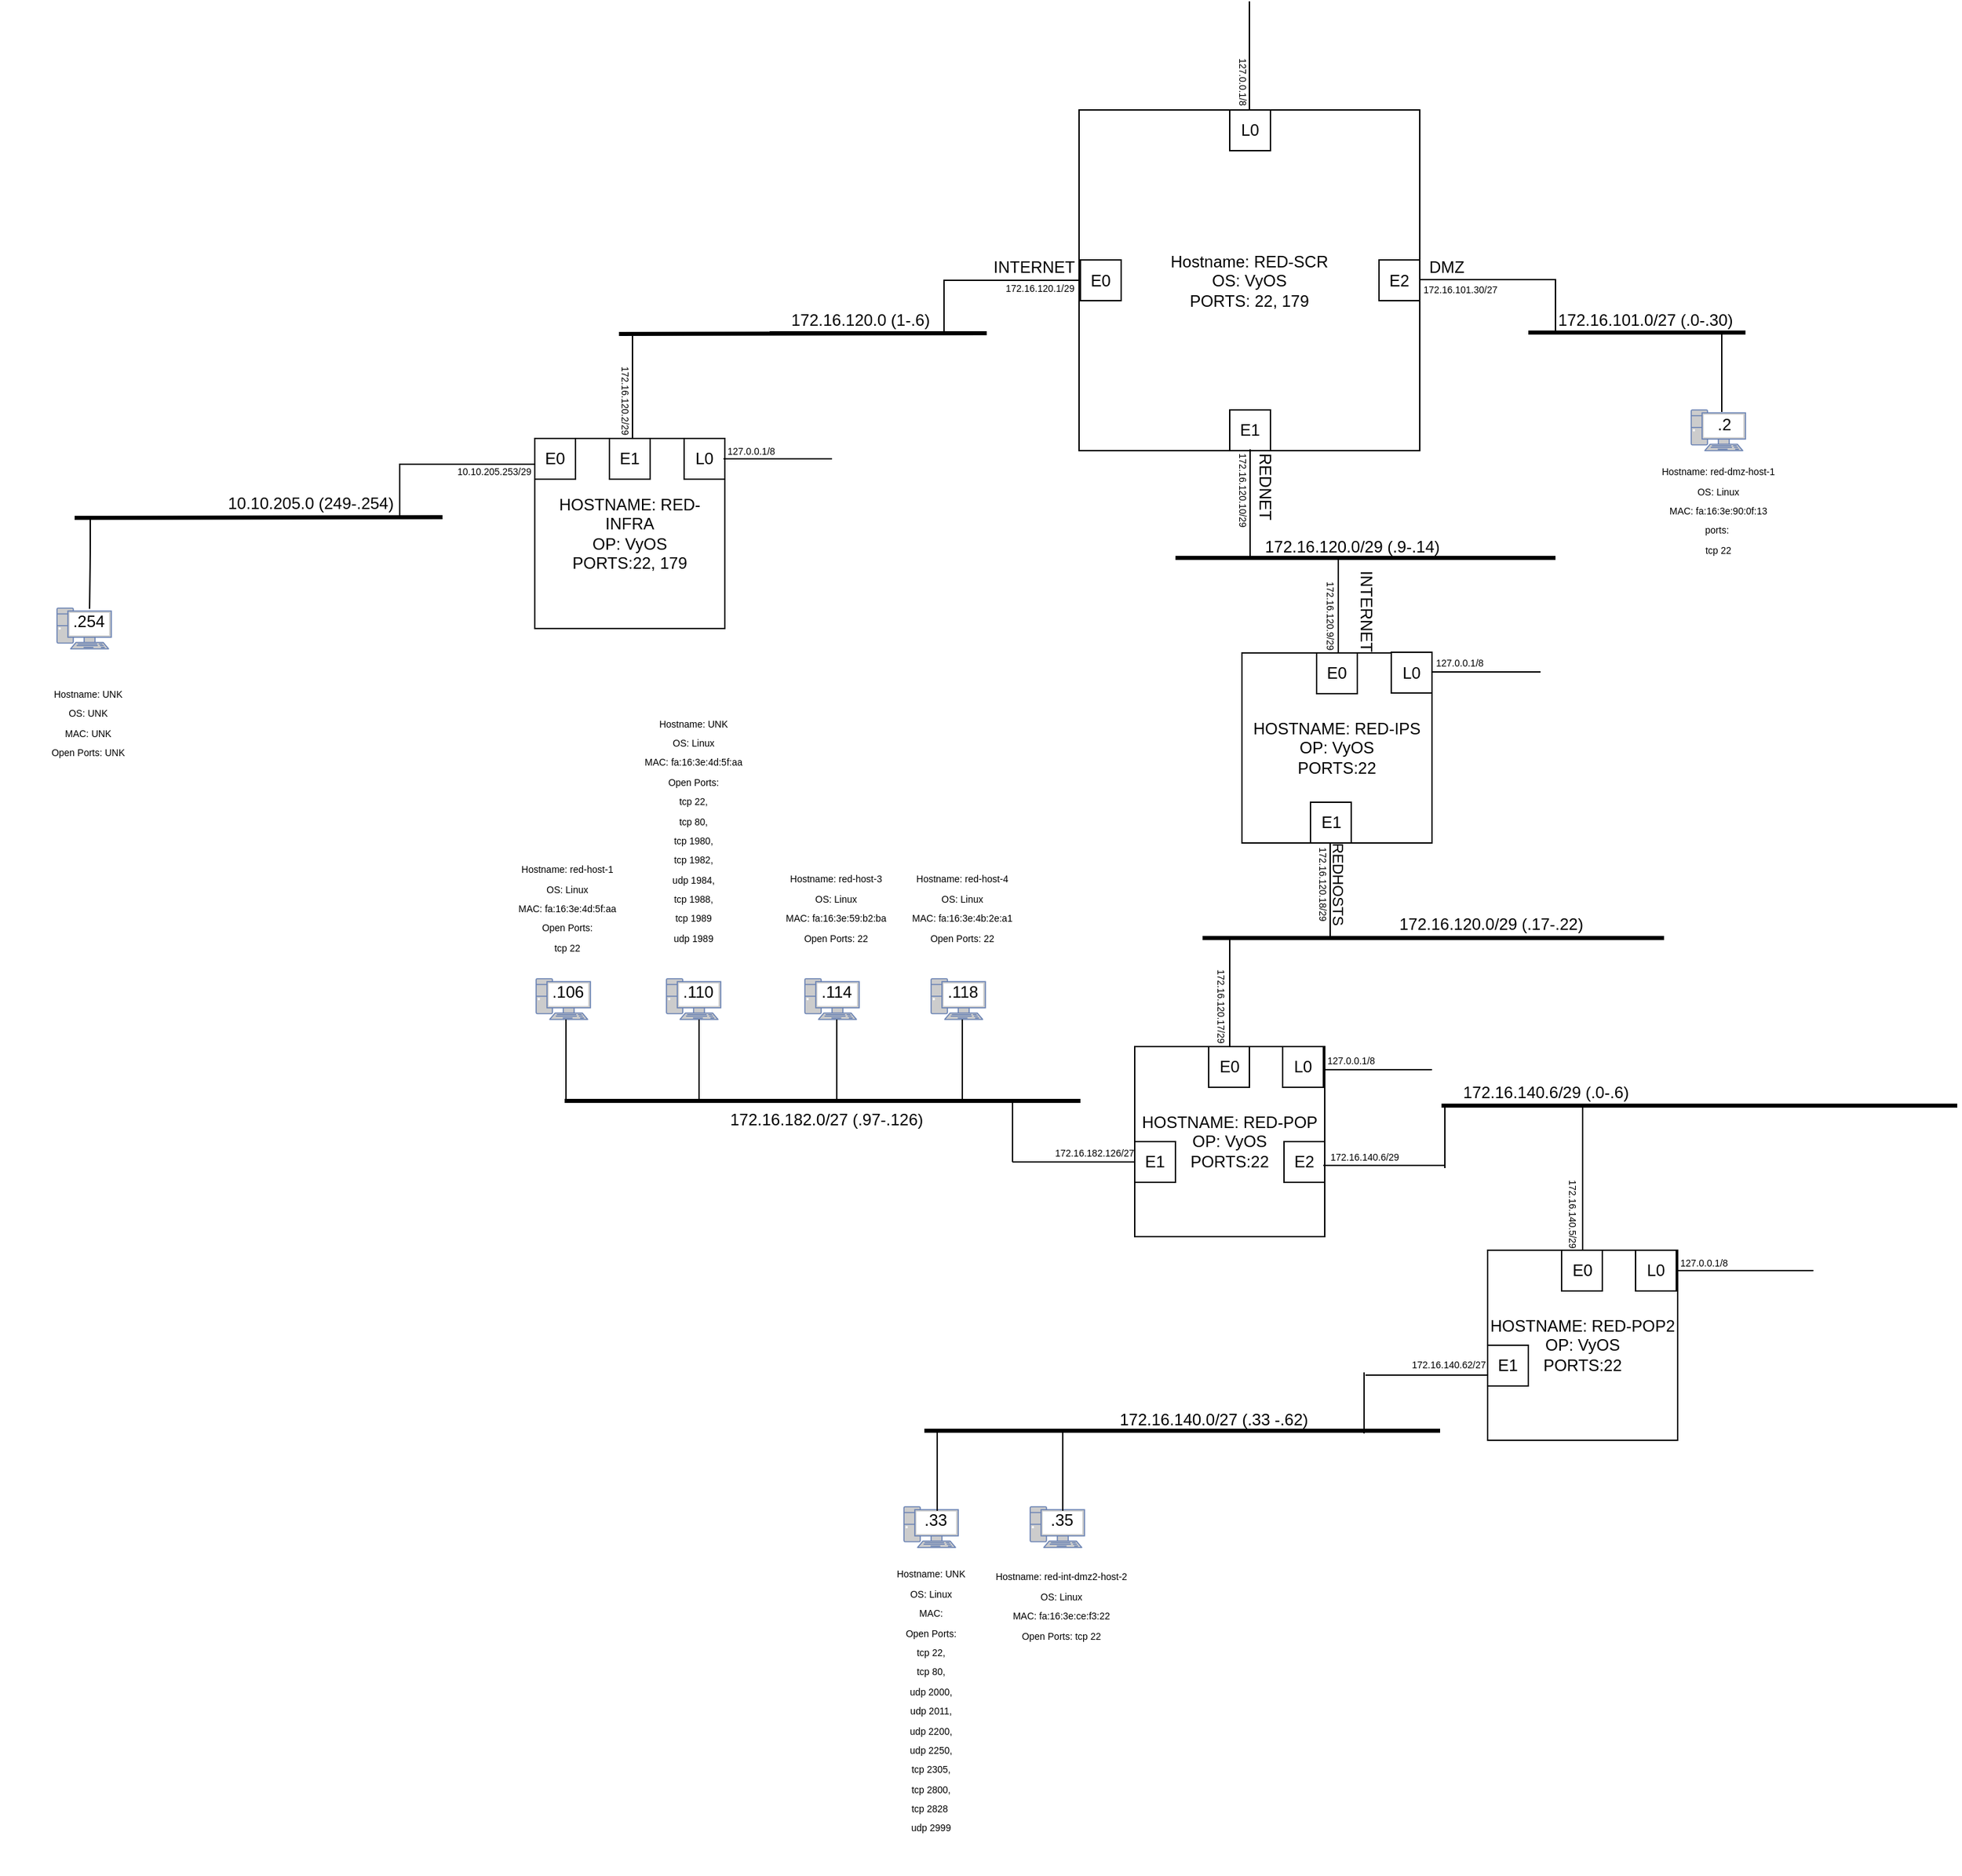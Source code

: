 <mxfile version="12.3.2" type="device" pages="1"><diagram id="Q5wqE5BeNaCDVjhYnpEw" name="Page-1"><mxGraphModel dx="1781" dy="1663" grid="1" gridSize="10" guides="1" tooltips="1" connect="1" arrows="1" fold="1" page="1" pageScale="1" pageWidth="850" pageHeight="1100" math="0" shadow="0"><root><mxCell id="0"/><mxCell id="1" parent="0"/><mxCell id="26GNGyd3EbvcYaeRIVBg-1" value="Hostname: RED-SCR&lt;br&gt;OS: VyOS&lt;br&gt;PORTS: 22, 179" style="whiteSpace=wrap;html=1;aspect=fixed;" vertex="1" parent="1"><mxGeometry x="299" y="-980" width="251" height="251" as="geometry"/></mxCell><mxCell id="26GNGyd3EbvcYaeRIVBg-2" value="E2" style="rounded=0;whiteSpace=wrap;html=1;" vertex="1" parent="1"><mxGeometry x="520" y="-869.5" width="30" height="30" as="geometry"/></mxCell><mxCell id="26GNGyd3EbvcYaeRIVBg-3" value="E1" style="rounded=0;whiteSpace=wrap;html=1;" vertex="1" parent="1"><mxGeometry x="410" y="-759" width="30" height="30" as="geometry"/></mxCell><mxCell id="26GNGyd3EbvcYaeRIVBg-4" value="E0" style="rounded=0;whiteSpace=wrap;html=1;" vertex="1" parent="1"><mxGeometry x="300" y="-869.5" width="30" height="30" as="geometry"/></mxCell><mxCell id="26GNGyd3EbvcYaeRIVBg-5" value="L0" style="rounded=0;whiteSpace=wrap;html=1;" vertex="1" parent="1"><mxGeometry x="410" y="-980" width="30" height="30" as="geometry"/></mxCell><mxCell id="26GNGyd3EbvcYaeRIVBg-6" value="" style="endArrow=none;html=1;" edge="1" parent="1"><mxGeometry width="50" height="50" relative="1" as="geometry"><mxPoint x="424.5" y="-980" as="sourcePoint"/><mxPoint x="424.5" y="-1060" as="targetPoint"/></mxGeometry></mxCell><mxCell id="26GNGyd3EbvcYaeRIVBg-7" value="" style="endArrow=none;html=1;strokeWidth=1;" edge="1" parent="1"><mxGeometry width="50" height="50" relative="1" as="geometry"><mxPoint x="650" y="-855" as="sourcePoint"/><mxPoint x="550" y="-855" as="targetPoint"/></mxGeometry></mxCell><mxCell id="26GNGyd3EbvcYaeRIVBg-8" value="" style="endArrow=none;html=1;" edge="1" parent="1"><mxGeometry width="50" height="50" relative="1" as="geometry"><mxPoint x="425" y="-650" as="sourcePoint"/><mxPoint x="425" y="-730" as="targetPoint"/></mxGeometry></mxCell><mxCell id="26GNGyd3EbvcYaeRIVBg-10" value="" style="endArrow=none;html=1;strokeWidth=1;" edge="1" parent="1"><mxGeometry width="50" height="50" relative="1" as="geometry"><mxPoint x="650" y="-815.5" as="sourcePoint"/><mxPoint x="650" y="-855.5" as="targetPoint"/><Array as="points"><mxPoint x="650" y="-828"/></Array></mxGeometry></mxCell><mxCell id="26GNGyd3EbvcYaeRIVBg-12" value="" style="endArrow=none;html=1;strokeWidth=3;" edge="1" parent="1"><mxGeometry width="50" height="50" relative="1" as="geometry"><mxPoint x="630" y="-816" as="sourcePoint"/><mxPoint x="790" y="-816" as="targetPoint"/></mxGeometry></mxCell><mxCell id="26GNGyd3EbvcYaeRIVBg-18" value="DMZ" style="text;html=1;strokeColor=none;fillColor=none;align=center;verticalAlign=middle;whiteSpace=wrap;rounded=0;" vertex="1" parent="1"><mxGeometry x="550" y="-874.5" width="40" height="20" as="geometry"/></mxCell><mxCell id="26GNGyd3EbvcYaeRIVBg-19" value="&lt;font style=&quot;font-size: 7px&quot;&gt;172.16.101.30/27&lt;/font&gt;" style="text;html=1;strokeColor=none;fillColor=none;align=center;verticalAlign=middle;whiteSpace=wrap;rounded=0;" vertex="1" parent="1"><mxGeometry x="560" y="-859.5" width="40" height="20" as="geometry"/></mxCell><mxCell id="26GNGyd3EbvcYaeRIVBg-20" value="172.16.101.0/27 (.0-.30)" style="text;html=1;" vertex="1" parent="1"><mxGeometry x="650" y="-839.5" width="120" height="30" as="geometry"/></mxCell><mxCell id="26GNGyd3EbvcYaeRIVBg-23" value="&lt;font style=&quot;font-size: 7px&quot;&gt;Hostname: red-dmz-host-1&lt;br&gt;OS: Linux&lt;br&gt;MAC:&amp;nbsp;fa:16:3e:90:0f:13&lt;br&gt;ports:&amp;nbsp;&lt;br&gt;tcp 22&lt;br&gt;&lt;br&gt;&lt;br&gt;&lt;/font&gt;" style="text;html=1;strokeColor=none;fillColor=none;align=center;verticalAlign=middle;whiteSpace=wrap;rounded=0;" vertex="1" parent="1"><mxGeometry x="705" y="-707" width="130" height="70" as="geometry"/></mxCell><mxCell id="26GNGyd3EbvcYaeRIVBg-24" value="REDNET" style="text;html=1;rotation=90;" vertex="1" parent="1"><mxGeometry x="410" y="-719" width="50" height="30" as="geometry"/></mxCell><mxCell id="26GNGyd3EbvcYaeRIVBg-25" value="&lt;font style=&quot;font-size: 7px&quot;&gt;172.16.120.10/29&lt;/font&gt;" style="text;html=1;rotation=90;" vertex="1" parent="1"><mxGeometry x="360" y="-684" width="120" height="30" as="geometry"/></mxCell><mxCell id="26GNGyd3EbvcYaeRIVBg-27" value="&lt;font style=&quot;font-size: 7px&quot;&gt;127.0.0.1/8&lt;/font&gt;" style="text;html=1;rotation=90;" vertex="1" parent="1"><mxGeometry x="360" y="-975" width="120" height="30" as="geometry"/></mxCell><mxCell id="26GNGyd3EbvcYaeRIVBg-28" value="" style="endArrow=none;html=1;strokeWidth=3;" edge="1" parent="1"><mxGeometry width="50" height="50" relative="1" as="geometry"><mxPoint x="400" y="-650" as="sourcePoint"/><mxPoint x="550" y="-650" as="targetPoint"/></mxGeometry></mxCell><mxCell id="26GNGyd3EbvcYaeRIVBg-29" value="172.16.120.0/29 (.9-.14)" style="text;html=1;" vertex="1" parent="1"><mxGeometry x="434" y="-672" width="110" height="30" as="geometry"/></mxCell><mxCell id="26GNGyd3EbvcYaeRIVBg-30" value="" style="endArrow=none;html=1;strokeWidth=3;" edge="1" parent="1"><mxGeometry width="50" height="50" relative="1" as="geometry"><mxPoint x="370" y="-650" as="sourcePoint"/><mxPoint x="650" y="-650" as="targetPoint"/></mxGeometry></mxCell><mxCell id="26GNGyd3EbvcYaeRIVBg-31" value="" style="endArrow=none;html=1;strokeWidth=1;" edge="1" parent="1"><mxGeometry width="50" height="50" relative="1" as="geometry"><mxPoint x="490" y="-580" as="sourcePoint"/><mxPoint x="490" y="-650" as="targetPoint"/></mxGeometry></mxCell><mxCell id="26GNGyd3EbvcYaeRIVBg-32" value="HOSTNAME: RED-IPS&lt;br&gt;OP: VyOS&lt;br&gt;PORTS:22" style="whiteSpace=wrap;html=1;aspect=fixed;" vertex="1" parent="1"><mxGeometry x="419" y="-580" width="140" height="140" as="geometry"/></mxCell><mxCell id="26GNGyd3EbvcYaeRIVBg-33" value="&lt;font style=&quot;font-size: 7px&quot;&gt;172.16.120.9/29&lt;/font&gt;" style="text;html=1;rotation=90;" vertex="1" parent="1"><mxGeometry x="424.5" y="-590" width="120" height="30" as="geometry"/></mxCell><mxCell id="26GNGyd3EbvcYaeRIVBg-36" value="E0" style="rounded=0;whiteSpace=wrap;html=1;" vertex="1" parent="1"><mxGeometry x="474" y="-580" width="30" height="30" as="geometry"/></mxCell><mxCell id="26GNGyd3EbvcYaeRIVBg-37" value="INTERNET" style="text;html=1;rotation=90;" vertex="1" parent="1"><mxGeometry x="474.5" y="-623" width="70" height="30" as="geometry"/></mxCell><mxCell id="26GNGyd3EbvcYaeRIVBg-38" value="E1" style="rounded=0;whiteSpace=wrap;html=1;" vertex="1" parent="1"><mxGeometry x="469.5" y="-470" width="30" height="30" as="geometry"/></mxCell><mxCell id="26GNGyd3EbvcYaeRIVBg-42" value="" style="endArrow=none;html=1;strokeWidth=3;" edge="1" parent="1"><mxGeometry width="50" height="50" relative="1" as="geometry"><mxPoint x="390" y="-370" as="sourcePoint"/><mxPoint x="730" y="-370" as="targetPoint"/><Array as="points"><mxPoint x="490" y="-370"/></Array></mxGeometry></mxCell><mxCell id="26GNGyd3EbvcYaeRIVBg-43" value="" style="endArrow=none;html=1;strokeWidth=1;" edge="1" parent="1"><mxGeometry width="50" height="50" relative="1" as="geometry"><mxPoint x="484" y="-370" as="sourcePoint"/><mxPoint x="484" y="-440" as="targetPoint"/></mxGeometry></mxCell><mxCell id="26GNGyd3EbvcYaeRIVBg-44" value="&lt;font style=&quot;font-size: 7px&quot;&gt;172.16.120.18/29&lt;/font&gt;" style="text;html=1;align=center;verticalAlign=middle;resizable=0;points=[];;autosize=1;rotation=90;" vertex="1" parent="1"><mxGeometry x="445" y="-420" width="70" height="20" as="geometry"/></mxCell><mxCell id="26GNGyd3EbvcYaeRIVBg-46" value="&lt;font style=&quot;font-size: 11px&quot;&gt;REDHOSTS&lt;/font&gt;" style="text;html=1;align=center;verticalAlign=middle;resizable=0;points=[];;autosize=1;rotation=90;" vertex="1" parent="1"><mxGeometry x="450" y="-420" width="80" height="20" as="geometry"/></mxCell><mxCell id="26GNGyd3EbvcYaeRIVBg-47" value="HOSTNAME: RED-POP&lt;br&gt;OP: VyOS&lt;br&gt;PORTS:22" style="whiteSpace=wrap;html=1;aspect=fixed;" vertex="1" parent="1"><mxGeometry x="340" y="-290" width="140" height="140" as="geometry"/></mxCell><mxCell id="26GNGyd3EbvcYaeRIVBg-49" value="&lt;font style=&quot;font-size: 7px&quot;&gt;172.16.120.17/29&lt;/font&gt;" style="text;html=1;align=center;verticalAlign=middle;resizable=0;points=[];;autosize=1;rotation=90;" vertex="1" parent="1"><mxGeometry x="370" y="-330" width="70" height="20" as="geometry"/></mxCell><mxCell id="26GNGyd3EbvcYaeRIVBg-51" value="" style="endArrow=none;html=1;strokeWidth=1;" edge="1" parent="1"><mxGeometry width="50" height="50" relative="1" as="geometry"><mxPoint x="410" y="-290" as="sourcePoint"/><mxPoint x="410" y="-370" as="targetPoint"/></mxGeometry></mxCell><mxCell id="26GNGyd3EbvcYaeRIVBg-54" value="172.16.120.0/29 (.17-.22)" style="text;html=1;" vertex="1" parent="1"><mxGeometry x="533" y="-394" width="150" height="30" as="geometry"/></mxCell><mxCell id="26GNGyd3EbvcYaeRIVBg-55" value="E0" style="rounded=0;whiteSpace=wrap;html=1;" vertex="1" parent="1"><mxGeometry x="394.5" y="-290" width="30" height="30" as="geometry"/></mxCell><mxCell id="26GNGyd3EbvcYaeRIVBg-56" value="L0" style="rounded=0;whiteSpace=wrap;html=1;" vertex="1" parent="1"><mxGeometry x="529" y="-580.5" width="30" height="30" as="geometry"/></mxCell><mxCell id="26GNGyd3EbvcYaeRIVBg-57" value="E2" style="rounded=0;whiteSpace=wrap;html=1;" vertex="1" parent="1"><mxGeometry x="450" y="-220" width="30" height="30" as="geometry"/></mxCell><mxCell id="26GNGyd3EbvcYaeRIVBg-59" value="E1" style="rounded=0;whiteSpace=wrap;html=1;" vertex="1" parent="1"><mxGeometry x="340" y="-220" width="30" height="30" as="geometry"/></mxCell><mxCell id="26GNGyd3EbvcYaeRIVBg-60" value="L0" style="rounded=0;whiteSpace=wrap;html=1;" vertex="1" parent="1"><mxGeometry x="449" y="-290" width="30" height="30" as="geometry"/></mxCell><mxCell id="26GNGyd3EbvcYaeRIVBg-61" value="" style="endArrow=none;html=1;strokeWidth=1;" edge="1" parent="1"><mxGeometry width="50" height="50" relative="1" as="geometry"><mxPoint x="250" y="-205" as="sourcePoint"/><mxPoint x="340" y="-205" as="targetPoint"/></mxGeometry></mxCell><mxCell id="26GNGyd3EbvcYaeRIVBg-62" value="" style="endArrow=none;html=1;strokeWidth=1;" edge="1" parent="1"><mxGeometry width="50" height="50" relative="1" as="geometry"><mxPoint x="250" y="-205" as="sourcePoint"/><mxPoint x="250" y="-250" as="targetPoint"/></mxGeometry></mxCell><mxCell id="26GNGyd3EbvcYaeRIVBg-63" value="" style="endArrow=none;html=1;strokeWidth=3;" edge="1" parent="1"><mxGeometry width="50" height="50" relative="1" as="geometry"><mxPoint x="-40" y="-250" as="sourcePoint"/><mxPoint x="300" y="-250" as="targetPoint"/><Array as="points"><mxPoint x="60" y="-250"/></Array></mxGeometry></mxCell><mxCell id="26GNGyd3EbvcYaeRIVBg-64" value="172.16.182.0/27 (.97-.126)" style="text;html=1;" vertex="1" parent="1"><mxGeometry x="40" y="-250" width="120" height="30" as="geometry"/></mxCell><mxCell id="26GNGyd3EbvcYaeRIVBg-65" value="" style="fontColor=#0066CC;verticalAlign=top;verticalLabelPosition=bottom;labelPosition=center;align=center;html=1;outlineConnect=0;fillColor=#CCCCCC;strokeColor=#6881B3;gradientColor=none;gradientDirection=north;strokeWidth=2;shape=mxgraph.networks.pc;" vertex="1" parent="1"><mxGeometry x="750" y="-759" width="40" height="30" as="geometry"/></mxCell><mxCell id="26GNGyd3EbvcYaeRIVBg-66" value="" style="fontColor=#0066CC;verticalAlign=top;verticalLabelPosition=bottom;labelPosition=center;align=center;html=1;outlineConnect=0;fillColor=#CCCCCC;strokeColor=#6881B3;gradientColor=none;gradientDirection=north;strokeWidth=2;shape=mxgraph.networks.pc;" vertex="1" parent="1"><mxGeometry x="190" y="-340" width="40" height="30" as="geometry"/></mxCell><mxCell id="26GNGyd3EbvcYaeRIVBg-67" value="" style="fontColor=#0066CC;verticalAlign=top;verticalLabelPosition=bottom;labelPosition=center;align=center;html=1;outlineConnect=0;fillColor=#CCCCCC;strokeColor=#6881B3;gradientColor=none;gradientDirection=north;strokeWidth=2;shape=mxgraph.networks.pc;" vertex="1" parent="1"><mxGeometry x="97" y="-340" width="40" height="30" as="geometry"/></mxCell><mxCell id="26GNGyd3EbvcYaeRIVBg-68" value="" style="fontColor=#0066CC;verticalAlign=top;verticalLabelPosition=bottom;labelPosition=center;align=center;html=1;outlineConnect=0;fillColor=#CCCCCC;strokeColor=#6881B3;gradientColor=none;gradientDirection=north;strokeWidth=2;shape=mxgraph.networks.pc;" vertex="1" parent="1"><mxGeometry x="-5" y="-340" width="40" height="30" as="geometry"/></mxCell><mxCell id="26GNGyd3EbvcYaeRIVBg-69" value="" style="fontColor=#0066CC;verticalAlign=top;verticalLabelPosition=bottom;labelPosition=center;align=center;html=1;outlineConnect=0;fillColor=#CCCCCC;strokeColor=#6881B3;gradientColor=none;gradientDirection=north;strokeWidth=2;shape=mxgraph.networks.pc;" vertex="1" parent="1"><mxGeometry x="-101" y="-340" width="40" height="30" as="geometry"/></mxCell><mxCell id="26GNGyd3EbvcYaeRIVBg-71" value="" style="endArrow=none;html=1;strokeWidth=1;" edge="1" parent="1"><mxGeometry width="50" height="50" relative="1" as="geometry"><mxPoint x="-79" y="-250" as="sourcePoint"/><mxPoint x="-79" y="-310" as="targetPoint"/></mxGeometry></mxCell><mxCell id="26GNGyd3EbvcYaeRIVBg-73" value="" style="endArrow=none;html=1;strokeWidth=1;" edge="1" parent="1"><mxGeometry width="50" height="50" relative="1" as="geometry"><mxPoint x="19" y="-250" as="sourcePoint"/><mxPoint x="19" y="-310" as="targetPoint"/></mxGeometry></mxCell><mxCell id="26GNGyd3EbvcYaeRIVBg-74" value="" style="endArrow=none;html=1;strokeWidth=1;" edge="1" parent="1"><mxGeometry width="50" height="50" relative="1" as="geometry"><mxPoint x="120.5" y="-250" as="sourcePoint"/><mxPoint x="120.5" y="-310" as="targetPoint"/></mxGeometry></mxCell><mxCell id="26GNGyd3EbvcYaeRIVBg-75" value="" style="endArrow=none;html=1;strokeWidth=1;" edge="1" parent="1"><mxGeometry width="50" height="50" relative="1" as="geometry"><mxPoint x="213" y="-250" as="sourcePoint"/><mxPoint x="213" y="-310" as="targetPoint"/></mxGeometry></mxCell><mxCell id="26GNGyd3EbvcYaeRIVBg-76" value="" style="endArrow=none;html=1;strokeWidth=1;" edge="1" parent="1"><mxGeometry width="50" height="50" relative="1" as="geometry"><mxPoint x="772.5" y="-757.5" as="sourcePoint"/><mxPoint x="772.5" y="-817.5" as="targetPoint"/></mxGeometry></mxCell><mxCell id="26GNGyd3EbvcYaeRIVBg-78" value=".2" style="text;html=1;align=center;verticalAlign=middle;resizable=0;points=[];;autosize=1;" vertex="1" parent="1"><mxGeometry x="759" y="-758" width="30" height="20" as="geometry"/></mxCell><mxCell id="26GNGyd3EbvcYaeRIVBg-79" value=".106" style="text;html=1;align=center;verticalAlign=middle;resizable=0;points=[];;autosize=1;" vertex="1" parent="1"><mxGeometry x="-98" y="-340" width="40" height="20" as="geometry"/></mxCell><mxCell id="26GNGyd3EbvcYaeRIVBg-82" value=".110" style="text;html=1;align=center;verticalAlign=middle;resizable=0;points=[];;autosize=1;" vertex="1" parent="1"><mxGeometry x="-2" y="-340" width="40" height="20" as="geometry"/></mxCell><mxCell id="26GNGyd3EbvcYaeRIVBg-83" value=".114" style="text;html=1;align=center;verticalAlign=middle;resizable=0;points=[];;autosize=1;" vertex="1" parent="1"><mxGeometry x="100" y="-340" width="40" height="20" as="geometry"/></mxCell><mxCell id="26GNGyd3EbvcYaeRIVBg-84" value=".118" style="text;html=1;align=center;verticalAlign=middle;resizable=0;points=[];;autosize=1;" vertex="1" parent="1"><mxGeometry x="193" y="-340" width="40" height="20" as="geometry"/></mxCell><mxCell id="26GNGyd3EbvcYaeRIVBg-87" value="&lt;font style=&quot;font-size: 7px&quot;&gt;Hostname: red-host-1&lt;br&gt;OS: Linux&lt;br&gt;MAC:&amp;nbsp;fa:16:3e:4d:5f:aa&lt;br&gt;Open Ports: &lt;br&gt;tcp 22&lt;br&gt;&lt;br&gt;&lt;br&gt;&lt;/font&gt;" style="text;html=1;strokeColor=none;fillColor=none;align=center;verticalAlign=middle;whiteSpace=wrap;rounded=0;" vertex="1" parent="1"><mxGeometry x="-143" y="-414" width="130" height="70" as="geometry"/></mxCell><mxCell id="26GNGyd3EbvcYaeRIVBg-88" value="" style="endArrow=none;html=1;strokeWidth=3;" edge="1" parent="1"><mxGeometry width="50" height="50" relative="1" as="geometry"><mxPoint x="-80" y="-250" as="sourcePoint"/><mxPoint x="300" y="-250" as="targetPoint"/><Array as="points"><mxPoint x="60" y="-250"/></Array></mxGeometry></mxCell><mxCell id="26GNGyd3EbvcYaeRIVBg-89" value="&lt;font style=&quot;font-size: 7px&quot;&gt;Hostname: UNK&lt;br&gt;OS: Linux&lt;br&gt;MAC:&amp;nbsp;fa:16:3e:4d:5f:aa&lt;br&gt;Open Ports:&lt;br&gt;tcp 22, &lt;br&gt;tcp 80,&lt;br&gt;tcp 1980,&lt;br&gt;tcp 1982,&lt;br&gt;udp 1984,&lt;br&gt;tcp 1988,&lt;br&gt;tcp 1989&lt;br&gt;udp 1989&lt;br&gt;&lt;br&gt;&lt;br&gt;&lt;br&gt;&lt;/font&gt;" style="text;html=1;strokeColor=none;fillColor=none;align=center;verticalAlign=middle;whiteSpace=wrap;rounded=0;" vertex="1" parent="1"><mxGeometry x="-50" y="-464" width="130" height="70" as="geometry"/></mxCell><mxCell id="26GNGyd3EbvcYaeRIVBg-91" value="&lt;font style=&quot;font-size: 7px&quot;&gt;Hostname: red-host-3&lt;br&gt;OS: Linux&lt;br&gt;MAC:&amp;nbsp;fa:16:3e:59:b2:ba&lt;br&gt;Open Ports: 22&lt;br&gt;&lt;br&gt;&lt;br&gt;&lt;/font&gt;" style="text;html=1;strokeColor=none;fillColor=none;align=center;verticalAlign=middle;whiteSpace=wrap;rounded=0;" vertex="1" parent="1"><mxGeometry x="55" y="-414" width="130" height="70" as="geometry"/></mxCell><mxCell id="26GNGyd3EbvcYaeRIVBg-92" value="&lt;font style=&quot;font-size: 7px&quot;&gt;Hostname: red-host-4&lt;br&gt;OS: Linux&lt;br&gt;MAC:&amp;nbsp;fa:16:3e:4b:2e:a1&lt;br&gt;Open Ports: 22&lt;br&gt;&lt;br&gt;&lt;br&gt;&lt;/font&gt;" style="text;html=1;strokeColor=none;fillColor=none;align=center;verticalAlign=middle;whiteSpace=wrap;rounded=0;" vertex="1" parent="1"><mxGeometry x="148" y="-414" width="130" height="70" as="geometry"/></mxCell><mxCell id="26GNGyd3EbvcYaeRIVBg-95" value="&lt;font style=&quot;font-size: 7px&quot;&gt;172.16.182.126/27&lt;/font&gt;" style="text;html=1;align=center;verticalAlign=middle;resizable=0;points=[];;autosize=1;rotation=0;" vertex="1" parent="1"><mxGeometry x="275" y="-223" width="70" height="20" as="geometry"/></mxCell><mxCell id="26GNGyd3EbvcYaeRIVBg-99" value="" style="endArrow=none;html=1;strokeWidth=1;" edge="1" parent="1"><mxGeometry width="50" height="50" relative="1" as="geometry"><mxPoint x="479" y="-202.5" as="sourcePoint"/><mxPoint x="569" y="-202.5" as="targetPoint"/></mxGeometry></mxCell><mxCell id="26GNGyd3EbvcYaeRIVBg-100" value="" style="endArrow=none;html=1;strokeWidth=1;" edge="1" parent="1"><mxGeometry width="50" height="50" relative="1" as="geometry"><mxPoint x="568.5" y="-200.5" as="sourcePoint"/><mxPoint x="568.5" y="-245.5" as="targetPoint"/></mxGeometry></mxCell><mxCell id="26GNGyd3EbvcYaeRIVBg-101" value="" style="endArrow=none;html=1;strokeWidth=3;" edge="1" parent="1"><mxGeometry width="50" height="50" relative="1" as="geometry"><mxPoint x="566" y="-246.5" as="sourcePoint"/><mxPoint x="946" y="-246.5" as="targetPoint"/><Array as="points"><mxPoint x="706" y="-246.5"/></Array></mxGeometry></mxCell><mxCell id="26GNGyd3EbvcYaeRIVBg-106" value="&lt;font style=&quot;font-size: 7px&quot;&gt;172.16.140.6/29&amp;nbsp;&lt;/font&gt;" style="text;html=1;align=center;verticalAlign=middle;resizable=0;points=[];;autosize=1;rotation=0;" vertex="1" parent="1"><mxGeometry x="474.5" y="-220" width="70" height="20" as="geometry"/></mxCell><mxCell id="26GNGyd3EbvcYaeRIVBg-107" value="172.16.140.6/29 (.0-.6)" style="text;html=1;" vertex="1" parent="1"><mxGeometry x="580" y="-270" width="150" height="30" as="geometry"/></mxCell><mxCell id="26GNGyd3EbvcYaeRIVBg-108" value="" style="endArrow=none;html=1;strokeWidth=1;" edge="1" parent="1"><mxGeometry width="50" height="50" relative="1" as="geometry"><mxPoint x="670" y="-140" as="sourcePoint"/><mxPoint x="670" y="-248" as="targetPoint"/></mxGeometry></mxCell><mxCell id="26GNGyd3EbvcYaeRIVBg-109" value="&lt;font style=&quot;font-size: 7px&quot;&gt;172.16.140.5/29&amp;nbsp;&lt;/font&gt;" style="text;html=1;align=center;verticalAlign=middle;resizable=0;points=[];;autosize=1;rotation=90;" vertex="1" parent="1"><mxGeometry x="629" y="-176" width="70" height="20" as="geometry"/></mxCell><mxCell id="26GNGyd3EbvcYaeRIVBg-111" value="HOSTNAME: RED-POP2&lt;br&gt;OP: VyOS&lt;br&gt;PORTS:22" style="whiteSpace=wrap;html=1;aspect=fixed;" vertex="1" parent="1"><mxGeometry x="600" y="-140" width="140" height="140" as="geometry"/></mxCell><mxCell id="26GNGyd3EbvcYaeRIVBg-112" value="E0" style="rounded=0;whiteSpace=wrap;html=1;" vertex="1" parent="1"><mxGeometry x="654.5" y="-140" width="30" height="30" as="geometry"/></mxCell><mxCell id="26GNGyd3EbvcYaeRIVBg-114" value="E1" style="rounded=0;whiteSpace=wrap;html=1;" vertex="1" parent="1"><mxGeometry x="600" y="-70" width="30" height="30" as="geometry"/></mxCell><mxCell id="26GNGyd3EbvcYaeRIVBg-115" value="L0" style="rounded=0;whiteSpace=wrap;html=1;" vertex="1" parent="1"><mxGeometry x="709" y="-140" width="30" height="30" as="geometry"/></mxCell><mxCell id="26GNGyd3EbvcYaeRIVBg-120" value="" style="endArrow=none;html=1;strokeWidth=1;" edge="1" parent="1"><mxGeometry width="50" height="50" relative="1" as="geometry"><mxPoint x="510" y="-48" as="sourcePoint"/><mxPoint x="600" y="-48" as="targetPoint"/></mxGeometry></mxCell><mxCell id="26GNGyd3EbvcYaeRIVBg-121" value="" style="endArrow=none;html=1;strokeWidth=1;" edge="1" parent="1"><mxGeometry width="50" height="50" relative="1" as="geometry"><mxPoint x="509" y="-5" as="sourcePoint"/><mxPoint x="509" y="-50" as="targetPoint"/></mxGeometry></mxCell><mxCell id="26GNGyd3EbvcYaeRIVBg-122" value="" style="endArrow=none;html=1;strokeWidth=3;" edge="1" parent="1"><mxGeometry width="50" height="50" relative="1" as="geometry"><mxPoint x="185" y="-7" as="sourcePoint"/><mxPoint x="565" y="-7" as="targetPoint"/><Array as="points"><mxPoint x="325" y="-7"/></Array></mxGeometry></mxCell><mxCell id="26GNGyd3EbvcYaeRIVBg-123" value="&lt;font style=&quot;font-size: 7px&quot;&gt;172.16.140.62/27&lt;/font&gt;" style="text;html=1;align=center;verticalAlign=middle;resizable=0;points=[];;autosize=1;rotation=0;" vertex="1" parent="1"><mxGeometry x="536" y="-67" width="70" height="20" as="geometry"/></mxCell><mxCell id="26GNGyd3EbvcYaeRIVBg-129" value="" style="fontColor=#0066CC;verticalAlign=top;verticalLabelPosition=bottom;labelPosition=center;align=center;html=1;outlineConnect=0;fillColor=#CCCCCC;strokeColor=#6881B3;gradientColor=none;gradientDirection=north;strokeWidth=2;shape=mxgraph.networks.pc;" vertex="1" parent="1"><mxGeometry x="263" y="49" width="40" height="30" as="geometry"/></mxCell><mxCell id="26GNGyd3EbvcYaeRIVBg-130" value="" style="fontColor=#0066CC;verticalAlign=top;verticalLabelPosition=bottom;labelPosition=center;align=center;html=1;outlineConnect=0;fillColor=#CCCCCC;strokeColor=#6881B3;gradientColor=none;gradientDirection=north;strokeWidth=2;shape=mxgraph.networks.pc;" vertex="1" parent="1"><mxGeometry x="170" y="49" width="40" height="30" as="geometry"/></mxCell><mxCell id="26GNGyd3EbvcYaeRIVBg-131" value="" style="endArrow=none;html=1;strokeWidth=1;" edge="1" parent="1"><mxGeometry width="50" height="50" relative="1" as="geometry"><mxPoint x="194.5" y="52" as="sourcePoint"/><mxPoint x="194.5" y="-8" as="targetPoint"/></mxGeometry></mxCell><mxCell id="26GNGyd3EbvcYaeRIVBg-132" value="" style="endArrow=none;html=1;strokeWidth=1;" edge="1" parent="1"><mxGeometry width="50" height="50" relative="1" as="geometry"><mxPoint x="287" y="52" as="sourcePoint"/><mxPoint x="287" y="-8" as="targetPoint"/></mxGeometry></mxCell><mxCell id="26GNGyd3EbvcYaeRIVBg-133" value=".33" style="text;html=1;align=center;verticalAlign=middle;resizable=0;points=[];;autosize=1;" vertex="1" parent="1"><mxGeometry x="178" y="49" width="30" height="20" as="geometry"/></mxCell><mxCell id="26GNGyd3EbvcYaeRIVBg-134" value=".35" style="text;html=1;align=center;verticalAlign=middle;resizable=0;points=[];;autosize=1;" vertex="1" parent="1"><mxGeometry x="271" y="49" width="30" height="20" as="geometry"/></mxCell><mxCell id="26GNGyd3EbvcYaeRIVBg-137" value="&lt;table class=&quot;cinfoT&quot;&gt;&lt;tbody&gt;&lt;tr&gt;&lt;td&gt;&lt;/td&gt;&lt;td&gt;172.16.140.0/27 (.33 -.62)&lt;/td&gt;&lt;/tr&gt;&lt;/tbody&gt;&lt;/table&gt;" style="text;html=1;" vertex="1" parent="1"><mxGeometry x="320" y="-32" width="120" height="30" as="geometry"/></mxCell><mxCell id="26GNGyd3EbvcYaeRIVBg-139" value="&lt;font style=&quot;font-size: 7px&quot;&gt;Hostname: UNK&lt;br&gt;OS: Linux&lt;br&gt;MAC:&lt;br&gt;Open Ports: &lt;br&gt;tcp 22,&lt;br&gt;tcp 80, &lt;br&gt;udp 2000, &lt;br&gt;udp 2011, &lt;br&gt;udp 2200, &lt;br&gt;udp 2250,&lt;br&gt;tcp 2305,&lt;br&gt;tcp 2800,&lt;br&gt;tcp 2828&amp;nbsp;&lt;br&gt;udp 2999&lt;br&gt;&lt;br&gt;&lt;br&gt;&lt;/font&gt;" style="text;html=1;strokeColor=none;fillColor=none;align=center;verticalAlign=middle;whiteSpace=wrap;rounded=0;" vertex="1" parent="1"><mxGeometry x="125" y="170" width="130" height="70" as="geometry"/></mxCell><mxCell id="26GNGyd3EbvcYaeRIVBg-140" value="&lt;font style=&quot;font-size: 7px&quot;&gt;Hostname:&amp;nbsp;red-int-dmz2-host-2&lt;br&gt;OS: Linux&lt;br&gt;MAC:&amp;nbsp;fa:16:3e:ce:f3:22&lt;br&gt;Open Ports: tcp 22&lt;br&gt;&lt;br&gt;&lt;br&gt;&lt;/font&gt;" style="text;html=1;strokeColor=none;fillColor=none;align=center;verticalAlign=middle;whiteSpace=wrap;rounded=0;" vertex="1" parent="1"><mxGeometry x="221" y="100" width="130" height="70" as="geometry"/></mxCell><mxCell id="26GNGyd3EbvcYaeRIVBg-141" value="" style="endArrow=none;html=1;strokeWidth=1;" edge="1" parent="1"><mxGeometry width="50" height="50" relative="1" as="geometry"><mxPoint x="739" y="-125" as="sourcePoint"/><mxPoint x="840" y="-125" as="targetPoint"/></mxGeometry></mxCell><mxCell id="26GNGyd3EbvcYaeRIVBg-142" value="127.0.0.1/8" style="text;html=1;fontSize=7;" vertex="1" parent="1"><mxGeometry x="740" y="-141" width="90" height="30" as="geometry"/></mxCell><mxCell id="26GNGyd3EbvcYaeRIVBg-143" value="" style="endArrow=none;html=1;strokeWidth=1;" edge="1" parent="1"><mxGeometry width="50" height="50" relative="1" as="geometry"><mxPoint x="299" y="-854.5" as="sourcePoint"/><mxPoint x="199" y="-854.5" as="targetPoint"/></mxGeometry></mxCell><mxCell id="26GNGyd3EbvcYaeRIVBg-144" value="" style="endArrow=none;html=1;strokeWidth=1;" edge="1" parent="1"><mxGeometry width="50" height="50" relative="1" as="geometry"><mxPoint x="199.5" y="-814" as="sourcePoint"/><mxPoint x="199.5" y="-854" as="targetPoint"/><Array as="points"><mxPoint x="199.5" y="-826.5"/></Array></mxGeometry></mxCell><mxCell id="26GNGyd3EbvcYaeRIVBg-145" value="" style="endArrow=none;html=1;strokeWidth=3;" edge="1" parent="1"><mxGeometry width="50" height="50" relative="1" as="geometry"><mxPoint x="71" y="-815.5" as="sourcePoint"/><mxPoint x="231" y="-815.5" as="targetPoint"/></mxGeometry></mxCell><mxCell id="26GNGyd3EbvcYaeRIVBg-146" value="172.16.120.1/29" style="text;html=1;fontSize=7;" vertex="1" parent="1"><mxGeometry x="243" y="-859.5" width="80" height="20" as="geometry"/></mxCell><mxCell id="26GNGyd3EbvcYaeRIVBg-147" value="INTERNET" style="text;html=1;strokeColor=none;fillColor=none;align=center;verticalAlign=middle;whiteSpace=wrap;rounded=0;" vertex="1" parent="1"><mxGeometry x="246" y="-874.5" width="40" height="20" as="geometry"/></mxCell><mxCell id="26GNGyd3EbvcYaeRIVBg-148" value="172.16.120.0 (1-.6)" style="text;html=1;fontSize=12;" vertex="1" parent="1"><mxGeometry x="85" y="-839.5" width="110" height="20" as="geometry"/></mxCell><mxCell id="26GNGyd3EbvcYaeRIVBg-149" value="" style="endArrow=none;html=1;strokeWidth=3;" edge="1" parent="1"><mxGeometry width="50" height="50" relative="1" as="geometry"><mxPoint x="-40" y="-815" as="sourcePoint"/><mxPoint x="231" y="-815.5" as="targetPoint"/></mxGeometry></mxCell><mxCell id="26GNGyd3EbvcYaeRIVBg-151" value="" style="endArrow=none;html=1;strokeWidth=1;" edge="1" parent="1"><mxGeometry width="50" height="50" relative="1" as="geometry"><mxPoint x="-30" y="-738" as="sourcePoint"/><mxPoint x="-30" y="-813.5" as="targetPoint"/><Array as="points"><mxPoint x="-30" y="-786"/></Array></mxGeometry></mxCell><mxCell id="26GNGyd3EbvcYaeRIVBg-152" value="HOSTNAME: RED-INFRA&lt;br&gt;OP: VyOS&lt;br&gt;PORTS:22, 179" style="whiteSpace=wrap;html=1;aspect=fixed;" vertex="1" parent="1"><mxGeometry x="-102" y="-738" width="140" height="140" as="geometry"/></mxCell><mxCell id="26GNGyd3EbvcYaeRIVBg-154" value="172.16.120.2/29" style="text;html=1;fontSize=7;rotation=90;" vertex="1" parent="1"><mxGeometry x="-95" y="-753" width="110" height="30" as="geometry"/></mxCell><mxCell id="26GNGyd3EbvcYaeRIVBg-155" value="E1" style="rounded=0;whiteSpace=wrap;html=1;" vertex="1" parent="1"><mxGeometry x="-47" y="-738" width="30" height="30" as="geometry"/></mxCell><mxCell id="26GNGyd3EbvcYaeRIVBg-156" value="L0" style="rounded=0;whiteSpace=wrap;html=1;" vertex="1" parent="1"><mxGeometry x="8" y="-738" width="30" height="30" as="geometry"/></mxCell><mxCell id="26GNGyd3EbvcYaeRIVBg-157" value="" style="endArrow=none;html=1;strokeWidth=1;fontSize=7;" edge="1" parent="1"><mxGeometry width="50" height="50" relative="1" as="geometry"><mxPoint x="37" y="-723" as="sourcePoint"/><mxPoint x="117" y="-723" as="targetPoint"/></mxGeometry></mxCell><mxCell id="26GNGyd3EbvcYaeRIVBg-159" value="127.0.0.1/8" style="text;html=1;fontSize=7;" vertex="1" parent="1"><mxGeometry x="38" y="-739" width="60" height="20" as="geometry"/></mxCell><mxCell id="26GNGyd3EbvcYaeRIVBg-160" value="E0" style="rounded=0;whiteSpace=wrap;html=1;" vertex="1" parent="1"><mxGeometry x="-102" y="-738" width="30" height="30" as="geometry"/></mxCell><mxCell id="26GNGyd3EbvcYaeRIVBg-161" value="" style="endArrow=none;html=1;strokeWidth=1;" edge="1" parent="1"><mxGeometry width="50" height="50" relative="1" as="geometry"><mxPoint x="-102" y="-719" as="sourcePoint"/><mxPoint x="-202" y="-719" as="targetPoint"/></mxGeometry></mxCell><mxCell id="26GNGyd3EbvcYaeRIVBg-162" value="" style="endArrow=none;html=1;strokeWidth=1;" edge="1" parent="1"><mxGeometry width="50" height="50" relative="1" as="geometry"><mxPoint x="-201.5" y="-678.5" as="sourcePoint"/><mxPoint x="-201.5" y="-718.5" as="targetPoint"/><Array as="points"><mxPoint x="-201.5" y="-691"/></Array></mxGeometry></mxCell><mxCell id="26GNGyd3EbvcYaeRIVBg-163" value="" style="endArrow=none;html=1;strokeWidth=3;" edge="1" parent="1"><mxGeometry width="50" height="50" relative="1" as="geometry"><mxPoint x="-441" y="-679.5" as="sourcePoint"/><mxPoint x="-170.0" y="-680" as="targetPoint"/></mxGeometry></mxCell><mxCell id="26GNGyd3EbvcYaeRIVBg-164" value="10.10.205.253/29&amp;nbsp;" style="text;html=1;fontSize=7;" vertex="1" parent="1"><mxGeometry x="-161" y="-724" width="80" height="20" as="geometry"/></mxCell><mxCell id="26GNGyd3EbvcYaeRIVBg-165" value="10.10.205.0 (249-.254)" style="text;html=1;fontSize=12;" vertex="1" parent="1"><mxGeometry x="-330" y="-704" width="110" height="20" as="geometry"/></mxCell><mxCell id="26GNGyd3EbvcYaeRIVBg-166" value="" style="endArrow=none;html=1;strokeWidth=1;" edge="1" parent="1"><mxGeometry width="50" height="50" relative="1" as="geometry"><mxPoint x="-430" y="-612.5" as="sourcePoint"/><mxPoint x="-429.5" y="-681.0" as="targetPoint"/><Array as="points"><mxPoint x="-429.5" y="-653.5"/></Array></mxGeometry></mxCell><mxCell id="26GNGyd3EbvcYaeRIVBg-167" value="" style="fontColor=#0066CC;verticalAlign=top;verticalLabelPosition=bottom;labelPosition=center;align=center;html=1;outlineConnect=0;fillColor=#CCCCCC;strokeColor=#6881B3;gradientColor=none;gradientDirection=north;strokeWidth=2;shape=mxgraph.networks.pc;" vertex="1" parent="1"><mxGeometry x="-454" y="-613" width="40" height="30" as="geometry"/></mxCell><mxCell id="26GNGyd3EbvcYaeRIVBg-168" value=".254" style="text;html=1;align=center;verticalAlign=middle;resizable=0;points=[];;autosize=1;" vertex="1" parent="1"><mxGeometry x="-451" y="-613" width="40" height="20" as="geometry"/></mxCell><mxCell id="26GNGyd3EbvcYaeRIVBg-169" value="&lt;font style=&quot;font-size: 7px&quot;&gt;Hostname: UNK&lt;br&gt;OS: UNK&lt;br&gt;MAC: UNK&lt;br&gt;Open Ports: UNK&lt;br&gt;&lt;/font&gt;" style="text;html=1;strokeColor=none;fillColor=none;align=center;verticalAlign=middle;whiteSpace=wrap;rounded=0;" vertex="1" parent="1"><mxGeometry x="-496" y="-565.5" width="130" height="70" as="geometry"/></mxCell><mxCell id="26GNGyd3EbvcYaeRIVBg-170" value="127.0.0.1/8" style="text;html=1;fontSize=7;" vertex="1" parent="1"><mxGeometry x="560" y="-583" width="60" height="20" as="geometry"/></mxCell><mxCell id="26GNGyd3EbvcYaeRIVBg-171" value="" style="endArrow=none;html=1;strokeWidth=1;fontSize=7;" edge="1" parent="1"><mxGeometry width="50" height="50" relative="1" as="geometry"><mxPoint x="559" y="-566" as="sourcePoint"/><mxPoint x="639" y="-566" as="targetPoint"/></mxGeometry></mxCell><mxCell id="26GNGyd3EbvcYaeRIVBg-174" value="127.0.0.1/8" style="text;html=1;fontSize=7;" vertex="1" parent="1"><mxGeometry x="480" y="-290" width="60" height="20" as="geometry"/></mxCell><mxCell id="26GNGyd3EbvcYaeRIVBg-175" value="" style="endArrow=none;html=1;strokeWidth=1;fontSize=7;" edge="1" parent="1"><mxGeometry width="50" height="50" relative="1" as="geometry"><mxPoint x="479" y="-273" as="sourcePoint"/><mxPoint x="559" y="-273" as="targetPoint"/></mxGeometry></mxCell></root></mxGraphModel></diagram></mxfile>